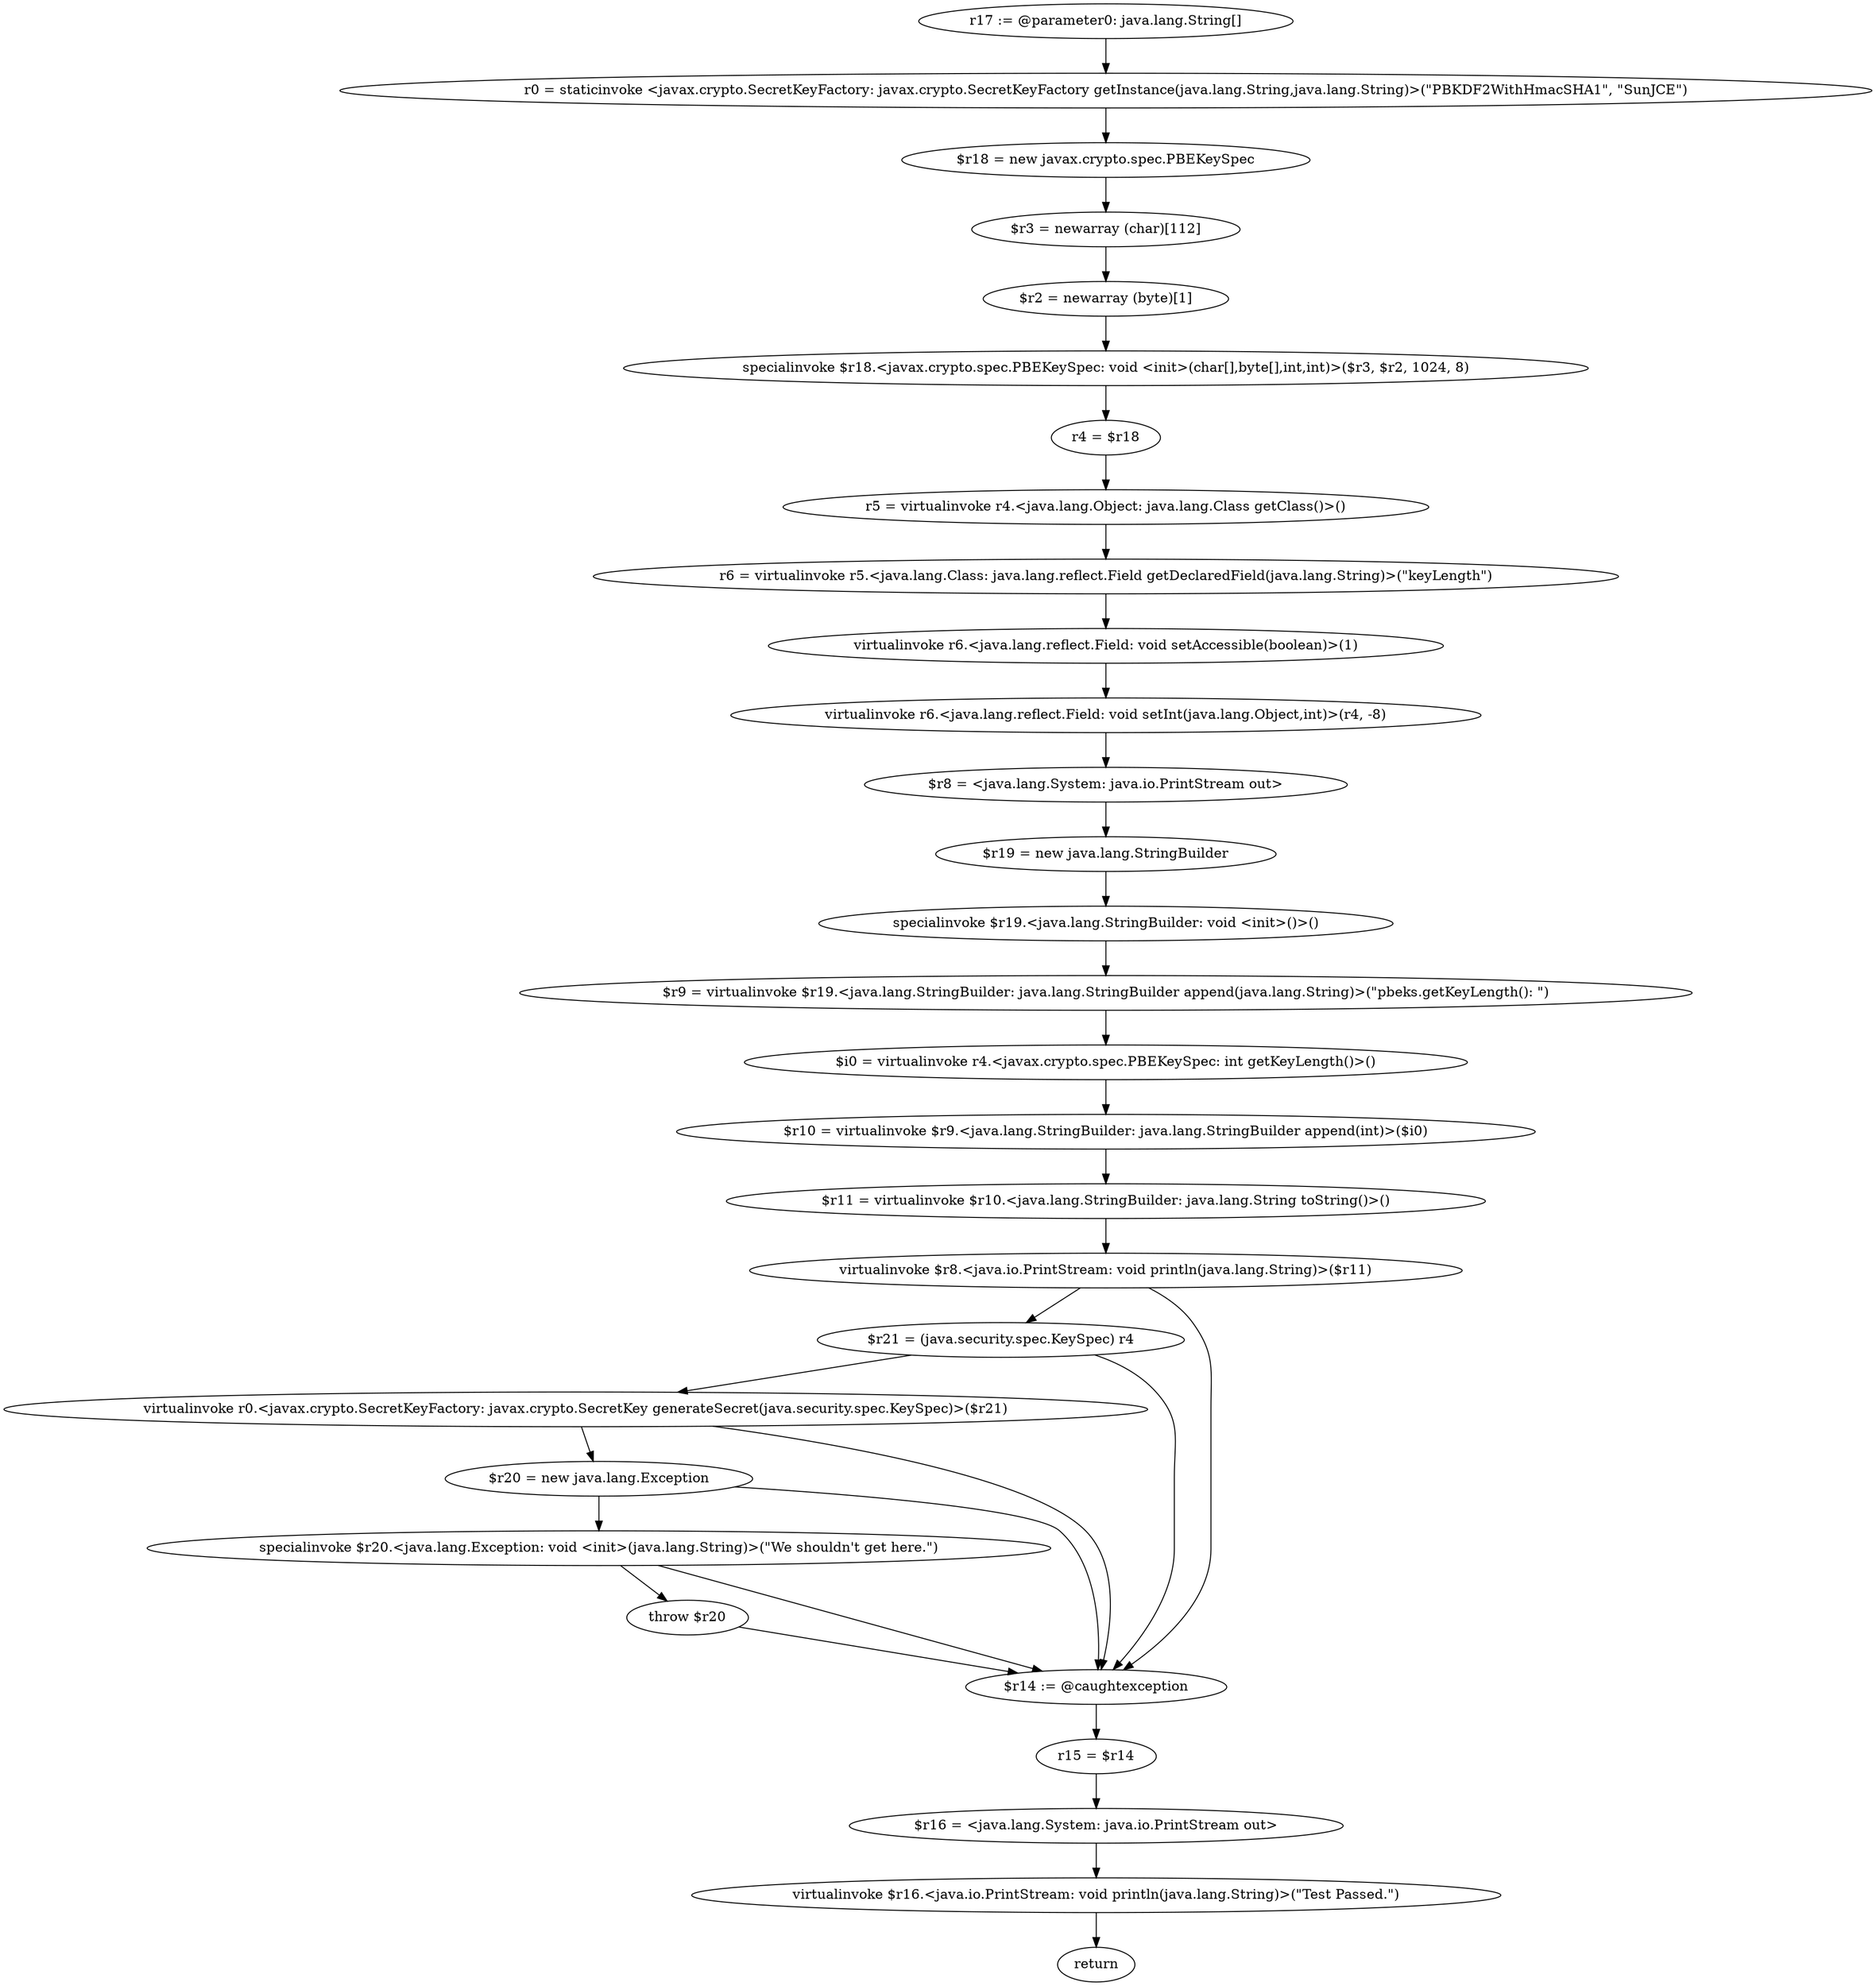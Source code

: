 digraph "unitGraph" {
    "r17 := @parameter0: java.lang.String[]"
    "r0 = staticinvoke <javax.crypto.SecretKeyFactory: javax.crypto.SecretKeyFactory getInstance(java.lang.String,java.lang.String)>(\"PBKDF2WithHmacSHA1\", \"SunJCE\")"
    "$r18 = new javax.crypto.spec.PBEKeySpec"
    "$r3 = newarray (char)[112]"
    "$r2 = newarray (byte)[1]"
    "specialinvoke $r18.<javax.crypto.spec.PBEKeySpec: void <init>(char[],byte[],int,int)>($r3, $r2, 1024, 8)"
    "r4 = $r18"
    "r5 = virtualinvoke r4.<java.lang.Object: java.lang.Class getClass()>()"
    "r6 = virtualinvoke r5.<java.lang.Class: java.lang.reflect.Field getDeclaredField(java.lang.String)>(\"keyLength\")"
    "virtualinvoke r6.<java.lang.reflect.Field: void setAccessible(boolean)>(1)"
    "virtualinvoke r6.<java.lang.reflect.Field: void setInt(java.lang.Object,int)>(r4, -8)"
    "$r8 = <java.lang.System: java.io.PrintStream out>"
    "$r19 = new java.lang.StringBuilder"
    "specialinvoke $r19.<java.lang.StringBuilder: void <init>()>()"
    "$r9 = virtualinvoke $r19.<java.lang.StringBuilder: java.lang.StringBuilder append(java.lang.String)>(\"pbeks.getKeyLength(): \")"
    "$i0 = virtualinvoke r4.<javax.crypto.spec.PBEKeySpec: int getKeyLength()>()"
    "$r10 = virtualinvoke $r9.<java.lang.StringBuilder: java.lang.StringBuilder append(int)>($i0)"
    "$r11 = virtualinvoke $r10.<java.lang.StringBuilder: java.lang.String toString()>()"
    "virtualinvoke $r8.<java.io.PrintStream: void println(java.lang.String)>($r11)"
    "$r21 = (java.security.spec.KeySpec) r4"
    "virtualinvoke r0.<javax.crypto.SecretKeyFactory: javax.crypto.SecretKey generateSecret(java.security.spec.KeySpec)>($r21)"
    "$r20 = new java.lang.Exception"
    "specialinvoke $r20.<java.lang.Exception: void <init>(java.lang.String)>(\"We shouldn\'t get here.\")"
    "throw $r20"
    "$r14 := @caughtexception"
    "r15 = $r14"
    "$r16 = <java.lang.System: java.io.PrintStream out>"
    "virtualinvoke $r16.<java.io.PrintStream: void println(java.lang.String)>(\"Test Passed.\")"
    "return"
    "r17 := @parameter0: java.lang.String[]"->"r0 = staticinvoke <javax.crypto.SecretKeyFactory: javax.crypto.SecretKeyFactory getInstance(java.lang.String,java.lang.String)>(\"PBKDF2WithHmacSHA1\", \"SunJCE\")";
    "r0 = staticinvoke <javax.crypto.SecretKeyFactory: javax.crypto.SecretKeyFactory getInstance(java.lang.String,java.lang.String)>(\"PBKDF2WithHmacSHA1\", \"SunJCE\")"->"$r18 = new javax.crypto.spec.PBEKeySpec";
    "$r18 = new javax.crypto.spec.PBEKeySpec"->"$r3 = newarray (char)[112]";
    "$r3 = newarray (char)[112]"->"$r2 = newarray (byte)[1]";
    "$r2 = newarray (byte)[1]"->"specialinvoke $r18.<javax.crypto.spec.PBEKeySpec: void <init>(char[],byte[],int,int)>($r3, $r2, 1024, 8)";
    "specialinvoke $r18.<javax.crypto.spec.PBEKeySpec: void <init>(char[],byte[],int,int)>($r3, $r2, 1024, 8)"->"r4 = $r18";
    "r4 = $r18"->"r5 = virtualinvoke r4.<java.lang.Object: java.lang.Class getClass()>()";
    "r5 = virtualinvoke r4.<java.lang.Object: java.lang.Class getClass()>()"->"r6 = virtualinvoke r5.<java.lang.Class: java.lang.reflect.Field getDeclaredField(java.lang.String)>(\"keyLength\")";
    "r6 = virtualinvoke r5.<java.lang.Class: java.lang.reflect.Field getDeclaredField(java.lang.String)>(\"keyLength\")"->"virtualinvoke r6.<java.lang.reflect.Field: void setAccessible(boolean)>(1)";
    "virtualinvoke r6.<java.lang.reflect.Field: void setAccessible(boolean)>(1)"->"virtualinvoke r6.<java.lang.reflect.Field: void setInt(java.lang.Object,int)>(r4, -8)";
    "virtualinvoke r6.<java.lang.reflect.Field: void setInt(java.lang.Object,int)>(r4, -8)"->"$r8 = <java.lang.System: java.io.PrintStream out>";
    "$r8 = <java.lang.System: java.io.PrintStream out>"->"$r19 = new java.lang.StringBuilder";
    "$r19 = new java.lang.StringBuilder"->"specialinvoke $r19.<java.lang.StringBuilder: void <init>()>()";
    "specialinvoke $r19.<java.lang.StringBuilder: void <init>()>()"->"$r9 = virtualinvoke $r19.<java.lang.StringBuilder: java.lang.StringBuilder append(java.lang.String)>(\"pbeks.getKeyLength(): \")";
    "$r9 = virtualinvoke $r19.<java.lang.StringBuilder: java.lang.StringBuilder append(java.lang.String)>(\"pbeks.getKeyLength(): \")"->"$i0 = virtualinvoke r4.<javax.crypto.spec.PBEKeySpec: int getKeyLength()>()";
    "$i0 = virtualinvoke r4.<javax.crypto.spec.PBEKeySpec: int getKeyLength()>()"->"$r10 = virtualinvoke $r9.<java.lang.StringBuilder: java.lang.StringBuilder append(int)>($i0)";
    "$r10 = virtualinvoke $r9.<java.lang.StringBuilder: java.lang.StringBuilder append(int)>($i0)"->"$r11 = virtualinvoke $r10.<java.lang.StringBuilder: java.lang.String toString()>()";
    "$r11 = virtualinvoke $r10.<java.lang.StringBuilder: java.lang.String toString()>()"->"virtualinvoke $r8.<java.io.PrintStream: void println(java.lang.String)>($r11)";
    "virtualinvoke $r8.<java.io.PrintStream: void println(java.lang.String)>($r11)"->"$r21 = (java.security.spec.KeySpec) r4";
    "virtualinvoke $r8.<java.io.PrintStream: void println(java.lang.String)>($r11)"->"$r14 := @caughtexception";
    "$r21 = (java.security.spec.KeySpec) r4"->"virtualinvoke r0.<javax.crypto.SecretKeyFactory: javax.crypto.SecretKey generateSecret(java.security.spec.KeySpec)>($r21)";
    "$r21 = (java.security.spec.KeySpec) r4"->"$r14 := @caughtexception";
    "virtualinvoke r0.<javax.crypto.SecretKeyFactory: javax.crypto.SecretKey generateSecret(java.security.spec.KeySpec)>($r21)"->"$r20 = new java.lang.Exception";
    "virtualinvoke r0.<javax.crypto.SecretKeyFactory: javax.crypto.SecretKey generateSecret(java.security.spec.KeySpec)>($r21)"->"$r14 := @caughtexception";
    "$r20 = new java.lang.Exception"->"specialinvoke $r20.<java.lang.Exception: void <init>(java.lang.String)>(\"We shouldn\'t get here.\")";
    "$r20 = new java.lang.Exception"->"$r14 := @caughtexception";
    "specialinvoke $r20.<java.lang.Exception: void <init>(java.lang.String)>(\"We shouldn\'t get here.\")"->"throw $r20";
    "specialinvoke $r20.<java.lang.Exception: void <init>(java.lang.String)>(\"We shouldn\'t get here.\")"->"$r14 := @caughtexception";
    "throw $r20"->"$r14 := @caughtexception";
    "$r14 := @caughtexception"->"r15 = $r14";
    "r15 = $r14"->"$r16 = <java.lang.System: java.io.PrintStream out>";
    "$r16 = <java.lang.System: java.io.PrintStream out>"->"virtualinvoke $r16.<java.io.PrintStream: void println(java.lang.String)>(\"Test Passed.\")";
    "virtualinvoke $r16.<java.io.PrintStream: void println(java.lang.String)>(\"Test Passed.\")"->"return";
}
